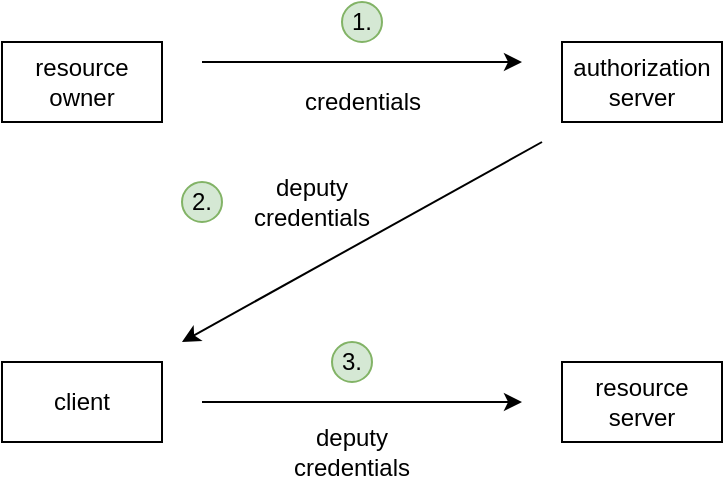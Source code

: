 <mxfile version="13.10.0" type="device"><diagram id="OLHZQ1-2_X_GF16feI17" name="Page-1"><mxGraphModel dx="946" dy="645" grid="1" gridSize="10" guides="1" tooltips="1" connect="1" arrows="1" fold="1" page="1" pageScale="1" pageWidth="850" pageHeight="1100" math="0" shadow="0"><root><mxCell id="0"/><mxCell id="1" parent="0"/><mxCell id="sBNGqOD-eWIy1nx-69WP-1" value="resource owner" style="rounded=0;whiteSpace=wrap;html=1;" parent="1" vertex="1"><mxGeometry x="160" y="120" width="80" height="40" as="geometry"/></mxCell><mxCell id="sBNGqOD-eWIy1nx-69WP-2" value="client" style="rounded=0;whiteSpace=wrap;html=1;" parent="1" vertex="1"><mxGeometry x="160" y="280" width="80" height="40" as="geometry"/></mxCell><mxCell id="sBNGqOD-eWIy1nx-69WP-3" value="resource server" style="rounded=0;whiteSpace=wrap;html=1;" parent="1" vertex="1"><mxGeometry x="440" y="280" width="80" height="40" as="geometry"/></mxCell><mxCell id="sBNGqOD-eWIy1nx-69WP-5" value="" style="endArrow=classic;html=1;" parent="1" edge="1"><mxGeometry width="50" height="50" relative="1" as="geometry"><mxPoint x="260" y="300" as="sourcePoint"/><mxPoint x="420" y="300" as="targetPoint"/></mxGeometry></mxCell><mxCell id="sBNGqOD-eWIy1nx-69WP-7" value="deputy&lt;br&gt;credentials" style="text;html=1;strokeColor=none;fillColor=none;align=center;verticalAlign=middle;whiteSpace=wrap;rounded=0;" parent="1" vertex="1"><mxGeometry x="300" y="310" width="70" height="30" as="geometry"/></mxCell><mxCell id="WdbbX0wxmPRg5qQHX2SL-1" value="" style="endArrow=classic;startArrow=none;html=1;startFill=0;" parent="1" edge="1"><mxGeometry width="50" height="50" relative="1" as="geometry"><mxPoint x="260" y="130" as="sourcePoint"/><mxPoint x="420" y="130" as="targetPoint"/></mxGeometry></mxCell><mxCell id="WdbbX0wxmPRg5qQHX2SL-2" value="credentials" style="text;html=1;strokeColor=none;fillColor=none;align=center;verticalAlign=middle;whiteSpace=wrap;rounded=0;" parent="1" vertex="1"><mxGeometry x="307.5" y="140" width="65" height="20" as="geometry"/></mxCell><mxCell id="WdbbX0wxmPRg5qQHX2SL-3" value="" style="endArrow=none;html=1;startArrow=classic;startFill=1;endFill=0;" parent="1" edge="1"><mxGeometry width="50" height="50" relative="1" as="geometry"><mxPoint x="250" y="270" as="sourcePoint"/><mxPoint x="430" y="170" as="targetPoint"/></mxGeometry></mxCell><mxCell id="WdbbX0wxmPRg5qQHX2SL-4" value="deputy&lt;br&gt;credentials" style="text;html=1;strokeColor=none;fillColor=none;align=center;verticalAlign=middle;whiteSpace=wrap;rounded=0;" parent="1" vertex="1"><mxGeometry x="280" y="185" width="70" height="30" as="geometry"/></mxCell><mxCell id="WdbbX0wxmPRg5qQHX2SL-5" value="1." style="ellipse;whiteSpace=wrap;html=1;aspect=fixed;fillColor=#d5e8d4;strokeColor=#82b366;" parent="1" vertex="1"><mxGeometry x="330" y="100" width="20" height="20" as="geometry"/></mxCell><mxCell id="WdbbX0wxmPRg5qQHX2SL-6" value="2." style="ellipse;whiteSpace=wrap;html=1;aspect=fixed;fillColor=#d5e8d4;strokeColor=#82b366;" parent="1" vertex="1"><mxGeometry x="250" y="190" width="20" height="20" as="geometry"/></mxCell><mxCell id="WdbbX0wxmPRg5qQHX2SL-8" value="3." style="ellipse;whiteSpace=wrap;html=1;aspect=fixed;fillColor=#d5e8d4;strokeColor=#82b366;" parent="1" vertex="1"><mxGeometry x="325" y="270" width="20" height="20" as="geometry"/></mxCell><mxCell id="WdbbX0wxmPRg5qQHX2SL-9" value="authorization server" style="rounded=0;whiteSpace=wrap;html=1;" parent="1" vertex="1"><mxGeometry x="440" y="120" width="80" height="40" as="geometry"/></mxCell></root></mxGraphModel></diagram></mxfile>